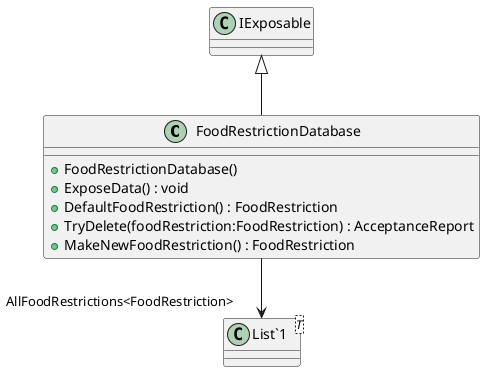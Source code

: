 @startuml
class FoodRestrictionDatabase {
    + FoodRestrictionDatabase()
    + ExposeData() : void
    + DefaultFoodRestriction() : FoodRestriction
    + TryDelete(foodRestriction:FoodRestriction) : AcceptanceReport
    + MakeNewFoodRestriction() : FoodRestriction
}
class "List`1"<T> {
}
IExposable <|-- FoodRestrictionDatabase
FoodRestrictionDatabase --> "AllFoodRestrictions<FoodRestriction>" "List`1"
@enduml
